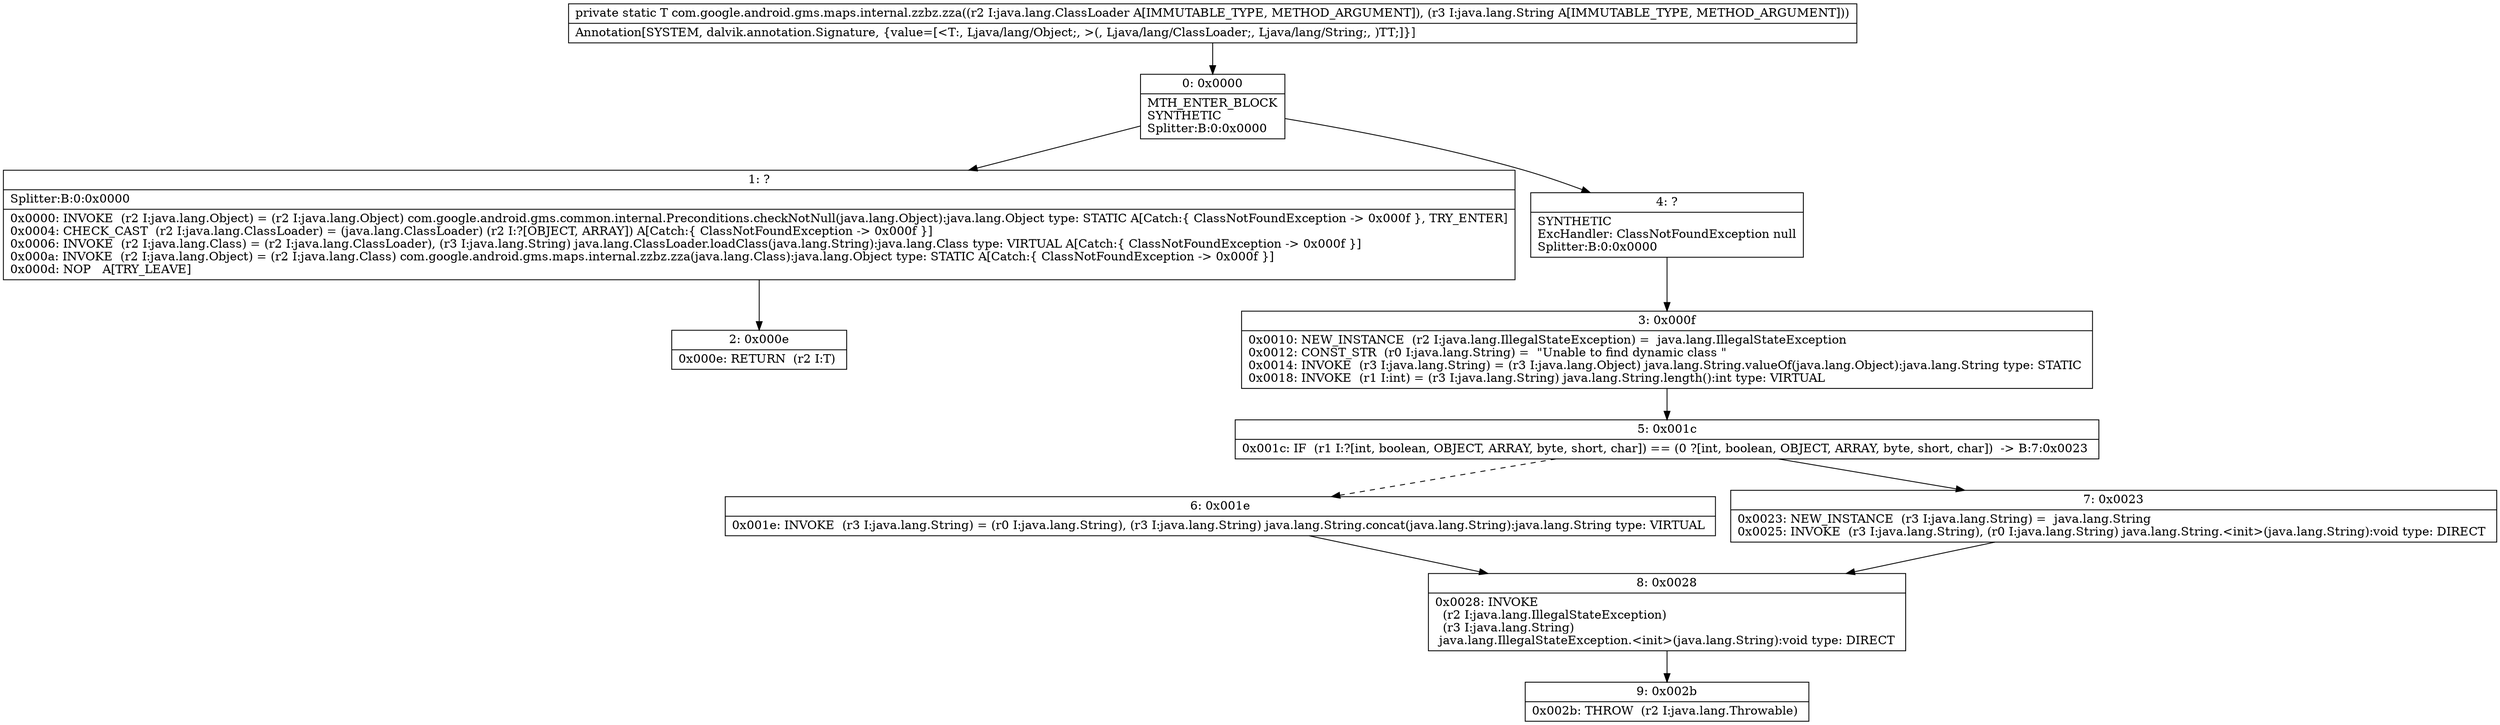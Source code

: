 digraph "CFG forcom.google.android.gms.maps.internal.zzbz.zza(Ljava\/lang\/ClassLoader;Ljava\/lang\/String;)Ljava\/lang\/Object;" {
Node_0 [shape=record,label="{0\:\ 0x0000|MTH_ENTER_BLOCK\lSYNTHETIC\lSplitter:B:0:0x0000\l}"];
Node_1 [shape=record,label="{1\:\ ?|Splitter:B:0:0x0000\l|0x0000: INVOKE  (r2 I:java.lang.Object) = (r2 I:java.lang.Object) com.google.android.gms.common.internal.Preconditions.checkNotNull(java.lang.Object):java.lang.Object type: STATIC A[Catch:\{ ClassNotFoundException \-\> 0x000f \}, TRY_ENTER]\l0x0004: CHECK_CAST  (r2 I:java.lang.ClassLoader) = (java.lang.ClassLoader) (r2 I:?[OBJECT, ARRAY]) A[Catch:\{ ClassNotFoundException \-\> 0x000f \}]\l0x0006: INVOKE  (r2 I:java.lang.Class) = (r2 I:java.lang.ClassLoader), (r3 I:java.lang.String) java.lang.ClassLoader.loadClass(java.lang.String):java.lang.Class type: VIRTUAL A[Catch:\{ ClassNotFoundException \-\> 0x000f \}]\l0x000a: INVOKE  (r2 I:java.lang.Object) = (r2 I:java.lang.Class) com.google.android.gms.maps.internal.zzbz.zza(java.lang.Class):java.lang.Object type: STATIC A[Catch:\{ ClassNotFoundException \-\> 0x000f \}]\l0x000d: NOP   A[TRY_LEAVE]\l}"];
Node_2 [shape=record,label="{2\:\ 0x000e|0x000e: RETURN  (r2 I:T) \l}"];
Node_3 [shape=record,label="{3\:\ 0x000f|0x0010: NEW_INSTANCE  (r2 I:java.lang.IllegalStateException) =  java.lang.IllegalStateException \l0x0012: CONST_STR  (r0 I:java.lang.String) =  \"Unable to find dynamic class \" \l0x0014: INVOKE  (r3 I:java.lang.String) = (r3 I:java.lang.Object) java.lang.String.valueOf(java.lang.Object):java.lang.String type: STATIC \l0x0018: INVOKE  (r1 I:int) = (r3 I:java.lang.String) java.lang.String.length():int type: VIRTUAL \l}"];
Node_4 [shape=record,label="{4\:\ ?|SYNTHETIC\lExcHandler: ClassNotFoundException null\lSplitter:B:0:0x0000\l}"];
Node_5 [shape=record,label="{5\:\ 0x001c|0x001c: IF  (r1 I:?[int, boolean, OBJECT, ARRAY, byte, short, char]) == (0 ?[int, boolean, OBJECT, ARRAY, byte, short, char])  \-\> B:7:0x0023 \l}"];
Node_6 [shape=record,label="{6\:\ 0x001e|0x001e: INVOKE  (r3 I:java.lang.String) = (r0 I:java.lang.String), (r3 I:java.lang.String) java.lang.String.concat(java.lang.String):java.lang.String type: VIRTUAL \l}"];
Node_7 [shape=record,label="{7\:\ 0x0023|0x0023: NEW_INSTANCE  (r3 I:java.lang.String) =  java.lang.String \l0x0025: INVOKE  (r3 I:java.lang.String), (r0 I:java.lang.String) java.lang.String.\<init\>(java.lang.String):void type: DIRECT \l}"];
Node_8 [shape=record,label="{8\:\ 0x0028|0x0028: INVOKE  \l  (r2 I:java.lang.IllegalStateException)\l  (r3 I:java.lang.String)\l java.lang.IllegalStateException.\<init\>(java.lang.String):void type: DIRECT \l}"];
Node_9 [shape=record,label="{9\:\ 0x002b|0x002b: THROW  (r2 I:java.lang.Throwable) \l}"];
MethodNode[shape=record,label="{private static T com.google.android.gms.maps.internal.zzbz.zza((r2 I:java.lang.ClassLoader A[IMMUTABLE_TYPE, METHOD_ARGUMENT]), (r3 I:java.lang.String A[IMMUTABLE_TYPE, METHOD_ARGUMENT]))  | Annotation[SYSTEM, dalvik.annotation.Signature, \{value=[\<T:, Ljava\/lang\/Object;, \>(, Ljava\/lang\/ClassLoader;, Ljava\/lang\/String;, )TT;]\}]\l}"];
MethodNode -> Node_0;
Node_0 -> Node_1;
Node_0 -> Node_4;
Node_1 -> Node_2;
Node_3 -> Node_5;
Node_4 -> Node_3;
Node_5 -> Node_6[style=dashed];
Node_5 -> Node_7;
Node_6 -> Node_8;
Node_7 -> Node_8;
Node_8 -> Node_9;
}

